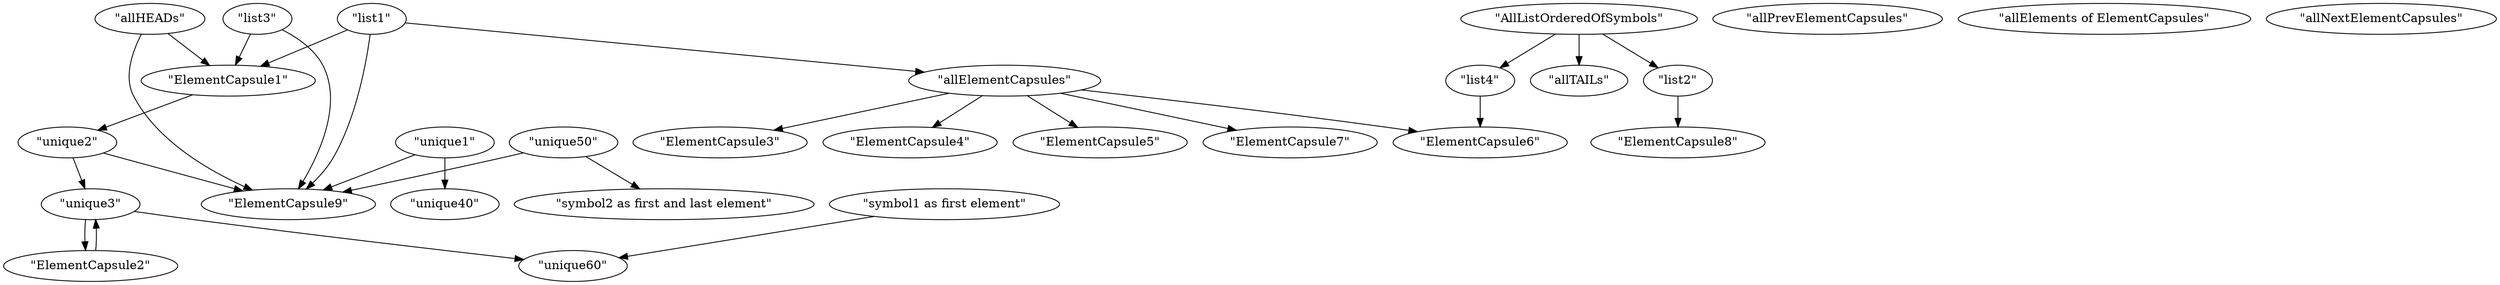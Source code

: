 digraph {
    0 [ label = "\"allHEADs\"" ]
    1 [ label = "\"allTAILs\"" ]
    2 [ label = "\"AllListOrderedOfSymbols\"" ]
    3 [ label = "\"list1\"" ]
    4 [ label = "\"list2\"" ]
    5 [ label = "\"list3\"" ]
    6 [ label = "\"list4\"" ]
    7 [ label = "\"allElementCapsules\"" ]
    8 [ label = "\"ElementCapsule1\"" ]
    9 [ label = "\"ElementCapsule2\"" ]
    10 [ label = "\"ElementCapsule3\"" ]
    11 [ label = "\"ElementCapsule4\"" ]
    12 [ label = "\"ElementCapsule5\"" ]
    13 [ label = "\"ElementCapsule6\"" ]
    14 [ label = "\"ElementCapsule7\"" ]
    15 [ label = "\"ElementCapsule8\"" ]
    16 [ label = "\"ElementCapsule9\"" ]
    17 [ label = "\"allPrevElementCapsules\"" ]
    18 [ label = "\"allElements of ElementCapsules\"" ]
    19 [ label = "\"allNextElementCapsules\"" ]
    20 [ label = "\"unique1\"" ]
    21 [ label = "\"unique2\"" ]
    22 [ label = "\"unique3\"" ]
    23 [ label = "\"unique40\"" ]
    24 [ label = "\"unique50\"" ]
    25 [ label = "\"unique60\"" ]
    26 [ label = "\"symbol1 as first element\"" ]
    27 [ label = "\"symbol2 as first and last element\"" ]
    0 -> 8 [ ]
    0 -> 16 [ ]
    3 -> 8 [ ]
    3 -> 7 [ ]
    3 -> 16 [ ]
    2 -> 4 [ ]
    2 -> 6 [ ]
    2 -> 1 [ ]
    5 -> 8 [ ]
    5 -> 16 [ ]
    4 -> 15 [ ]
    6 -> 13 [ ]
    20 -> 16 [ ]
    20 -> 23 [ ]
    21 -> 22 [ ]
    21 -> 16 [ ]
    22 -> 9 [ ]
    22 -> 25 [ ]
    24 -> 27 [ ]
    24 -> 16 [ ]
    26 -> 25 [ ]
    8 -> 21 [ ]
    9 -> 22 [ ]
    7 -> 10 [ ]
    7 -> 11 [ ]
    7 -> 12 [ ]
    7 -> 13 [ ]
    7 -> 14 [ ]
}

